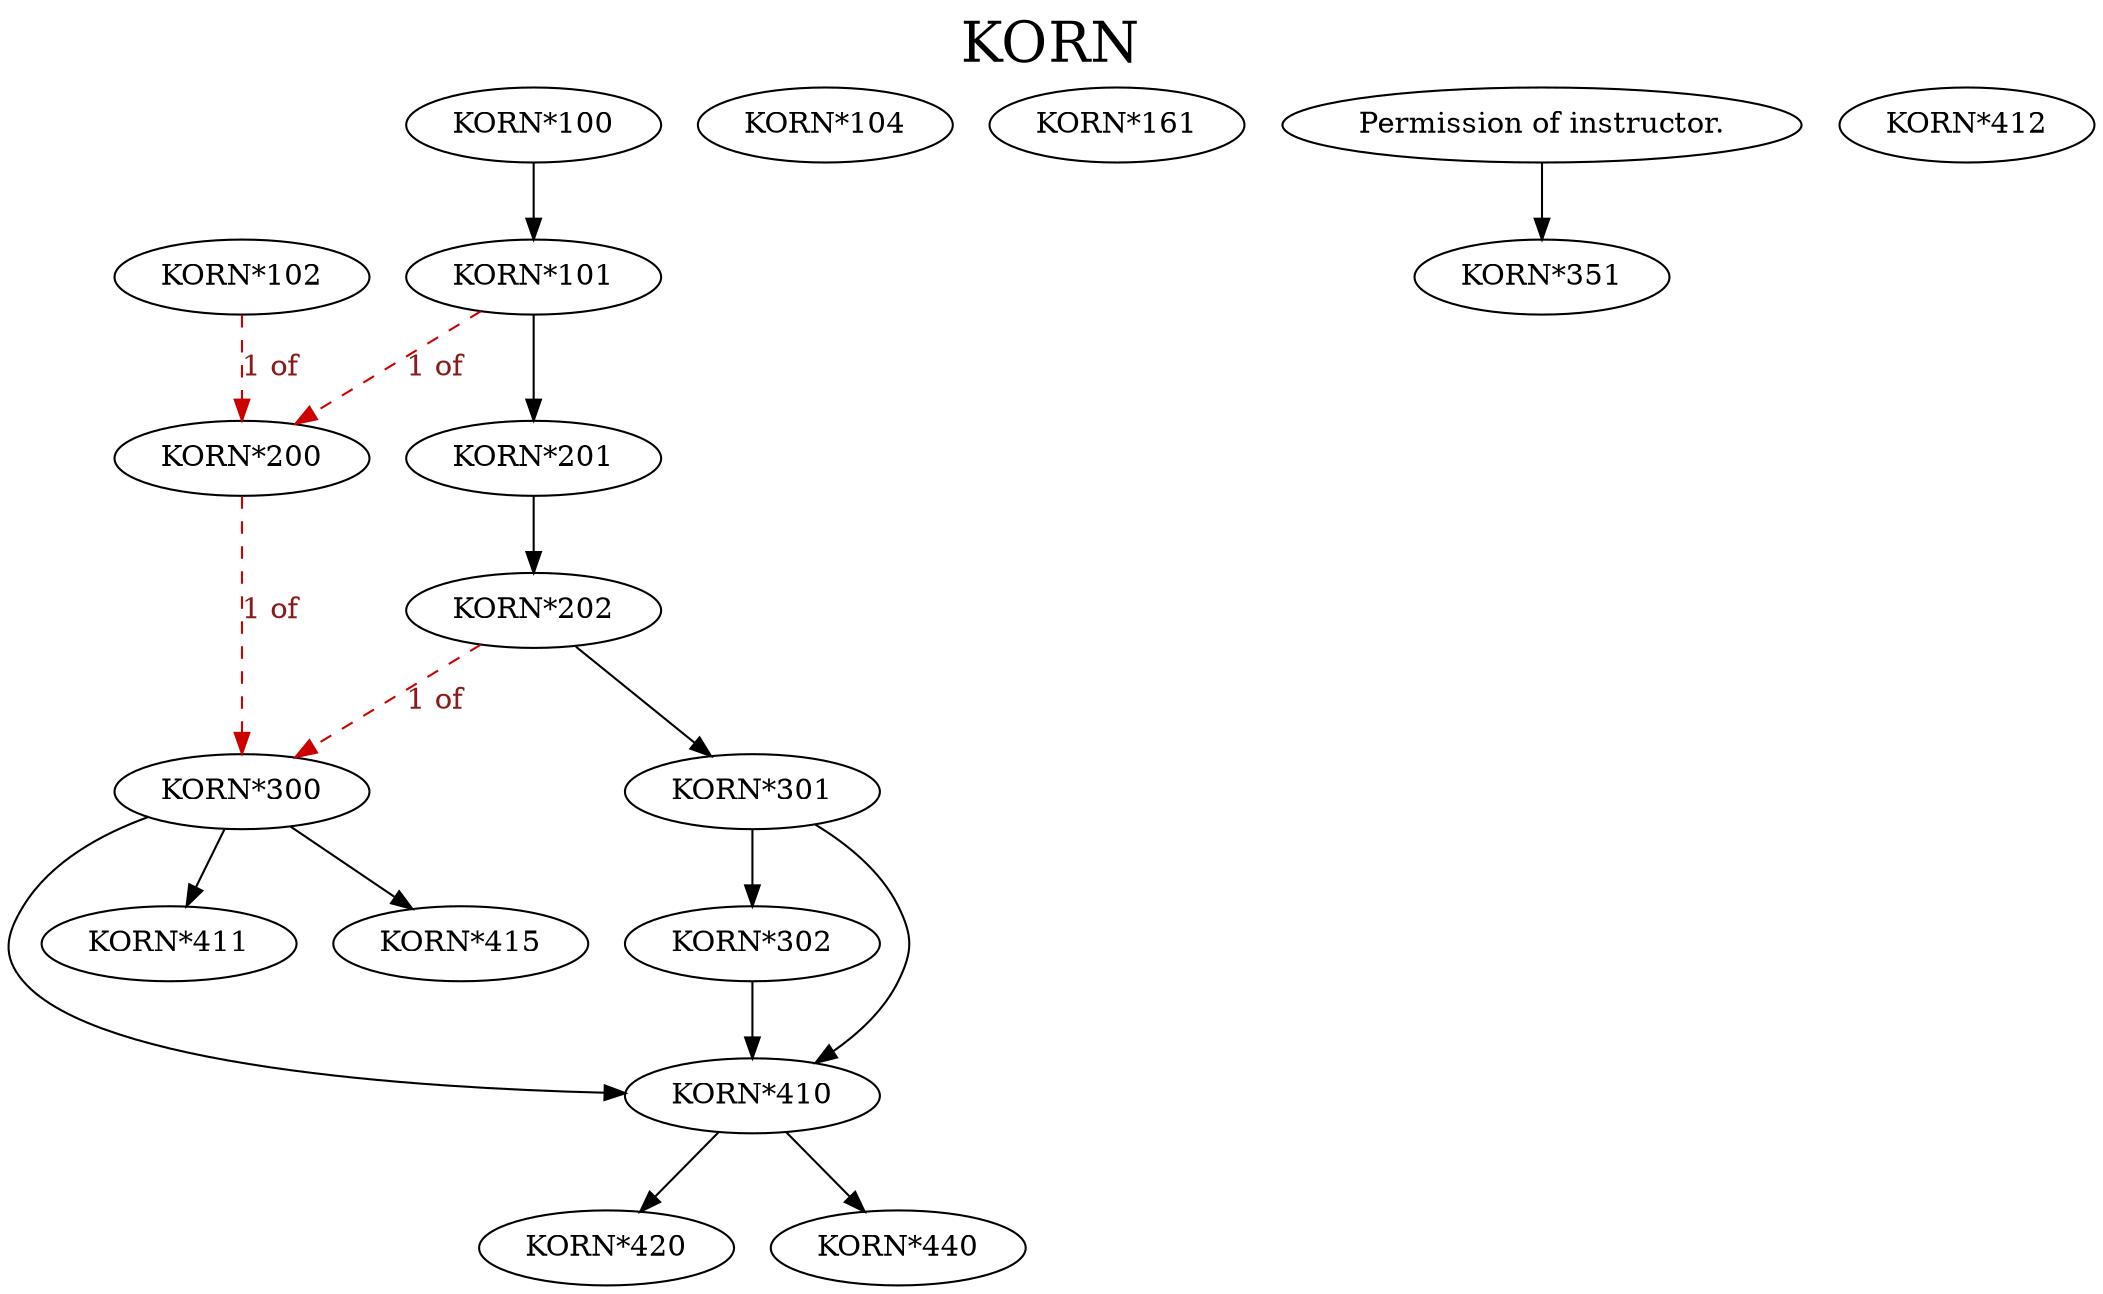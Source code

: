 digraph KORN {
labelloc = "t";
label = "KORN"
fontsize = 27;
"KORN*100"
"KORN*100" -> "KORN*101" [style=solid]
"KORN*102"
"KORN*104"
"KORN*161"
"KORN*101" -> "KORN*200" [style=dashed] [label="1 of", fontcolor=firebrick4] [color=red3]
"KORN*102" -> "KORN*200" [style=dashed] [label="1 of", fontcolor=firebrick4] [color=red3]
"KORN*101" -> "KORN*201" [style=solid]
"KORN*201" -> "KORN*202" [style=solid]
"KORN*200" -> "KORN*300" [style=dashed] [label="1 of", fontcolor=firebrick4] [color=red3]
"KORN*202" -> "KORN*300" [style=dashed] [label="1 of", fontcolor=firebrick4] [color=red3]
"KORN*202" -> "KORN*301" [style=solid]
"KORN*301" -> "KORN*302" [style=solid]
"Permission of instructor." -> "KORN*351" [style=solid]
"KORN*300" -> "KORN*410" [style=solid]
"KORN*301" -> "KORN*410"
"KORN*302" -> "KORN*410"
"KORN*300" -> "KORN*411" [style=solid]
"KORN*412"
"KORN*300" -> "KORN*415" [style=solid]
"KORN*410" -> "KORN*420" [style=solid]
"KORN*410" -> "KORN*440" [style=solid]
}

